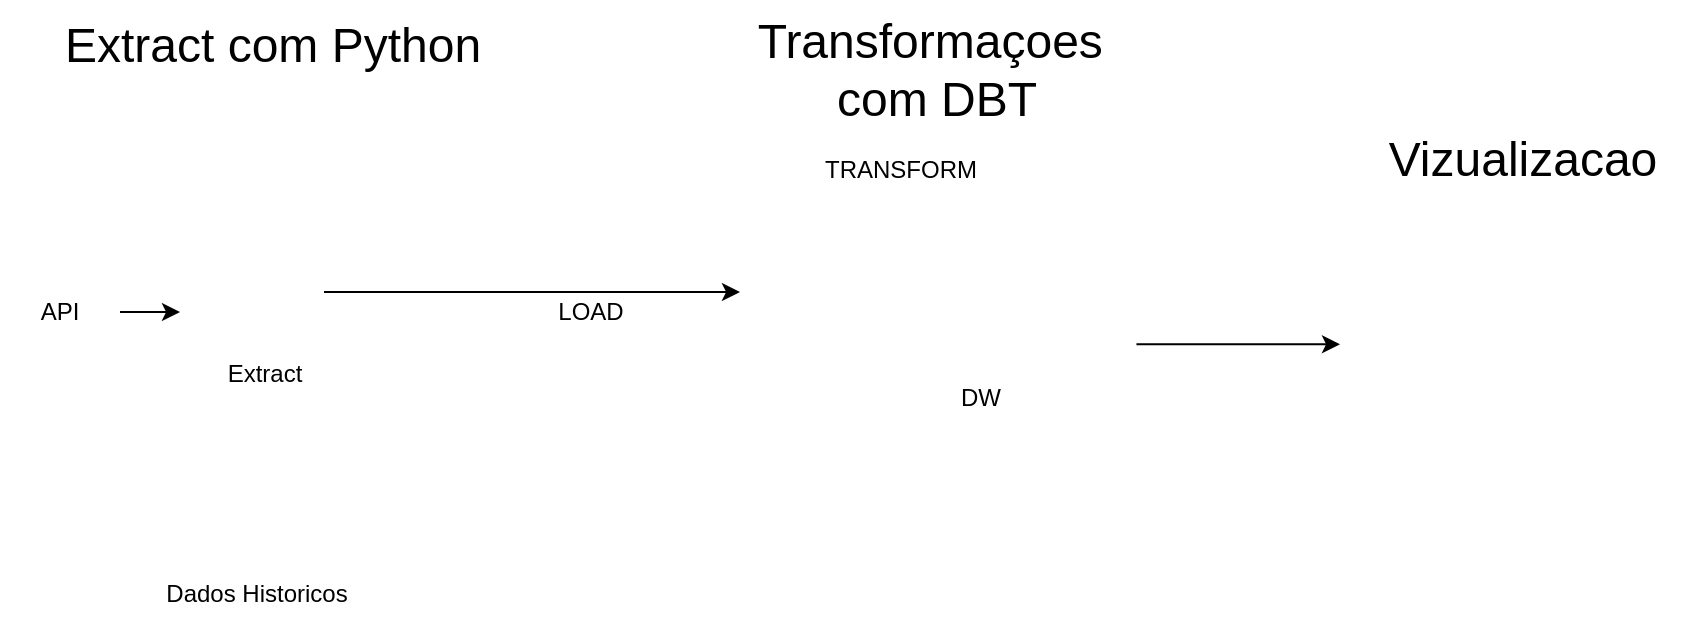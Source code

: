 <mxfile version="24.4.0" type="device">
  <diagram name="Página-1" id="Tr3iz-lXDCAHxjE_kvpH">
    <mxGraphModel dx="1290" dy="522" grid="1" gridSize="10" guides="1" tooltips="1" connect="1" arrows="1" fold="1" page="1" pageScale="1" pageWidth="850" pageHeight="1100" math="0" shadow="0">
      <root>
        <mxCell id="0" />
        <mxCell id="1" parent="0" />
        <mxCell id="x70oRUMod4bwSfDLK-dq-11" style="edgeStyle=orthogonalEdgeStyle;rounded=0;orthogonalLoop=1;jettySize=auto;html=1;" edge="1" parent="1" source="x70oRUMod4bwSfDLK-dq-1">
          <mxGeometry relative="1" as="geometry">
            <mxPoint x="410" y="156" as="targetPoint" />
          </mxGeometry>
        </mxCell>
        <mxCell id="x70oRUMod4bwSfDLK-dq-1" value="" style="shape=image;verticalLabelPosition=bottom;labelBackgroundColor=default;verticalAlign=top;aspect=fixed;imageAspect=0;image=https://cdn-icons-png.flaticon.com/512/4370/4370758.png;" vertex="1" parent="1">
          <mxGeometry x="150" y="130" width="52" height="52" as="geometry" />
        </mxCell>
        <mxCell id="x70oRUMod4bwSfDLK-dq-2" value="Extract" style="text;html=1;align=center;verticalAlign=middle;resizable=0;points=[];autosize=1;strokeColor=none;fillColor=none;" vertex="1" parent="1">
          <mxGeometry x="142" y="182" width="60" height="30" as="geometry" />
        </mxCell>
        <mxCell id="x70oRUMod4bwSfDLK-dq-3" value="" style="shape=image;verticalLabelPosition=bottom;labelBackgroundColor=default;verticalAlign=top;aspect=fixed;imageAspect=0;image=https://cdn-icons-png.flaticon.com/512/8242/8242984.png;" vertex="1" parent="1">
          <mxGeometry x="142" y="240" width="52" height="52" as="geometry" />
        </mxCell>
        <mxCell id="x70oRUMod4bwSfDLK-dq-4" value="Dados Historicos" style="text;html=1;align=center;verticalAlign=middle;resizable=0;points=[];autosize=1;strokeColor=none;fillColor=none;" vertex="1" parent="1">
          <mxGeometry x="113" y="292" width="110" height="30" as="geometry" />
        </mxCell>
        <mxCell id="x70oRUMod4bwSfDLK-dq-5" value="&lt;font style=&quot;font-size: 24px;&quot;&gt;Extract com Python&lt;/font&gt;&lt;div&gt;&lt;br&gt;&lt;/div&gt;" style="text;html=1;align=center;verticalAlign=middle;resizable=0;points=[];autosize=1;strokeColor=none;fillColor=none;" vertex="1" parent="1">
          <mxGeometry x="61" y="10.0" width="230" height="60" as="geometry" />
        </mxCell>
        <mxCell id="x70oRUMod4bwSfDLK-dq-6" value="" style="shape=image;verticalLabelPosition=bottom;labelBackgroundColor=default;verticalAlign=top;aspect=fixed;imageAspect=0;image=https://miro.medium.com/v2/resize:fit:1200/0*1G9TmNdZsiH6Khmf.png;" vertex="1" parent="1">
          <mxGeometry x="408.22" y="80" width="170" height="85" as="geometry" />
        </mxCell>
        <mxCell id="x70oRUMod4bwSfDLK-dq-7" value="&lt;div&gt;&lt;span style=&quot;font-size: 24px;&quot;&gt;Transformaçoes&amp;nbsp;&lt;/span&gt;&lt;/div&gt;&lt;div&gt;&lt;span style=&quot;font-size: 24px;&quot;&gt;com DBT&lt;/span&gt;&lt;/div&gt;" style="text;html=1;align=center;verticalAlign=middle;resizable=0;points=[];autosize=1;strokeColor=none;fillColor=none;" vertex="1" parent="1">
          <mxGeometry x="408.22" y="10.0" width="200" height="70" as="geometry" />
        </mxCell>
        <mxCell id="x70oRUMod4bwSfDLK-dq-10" style="edgeStyle=orthogonalEdgeStyle;rounded=0;orthogonalLoop=1;jettySize=auto;html=1;" edge="1" parent="1" source="x70oRUMod4bwSfDLK-dq-8">
          <mxGeometry relative="1" as="geometry">
            <mxPoint x="130" y="166" as="targetPoint" />
          </mxGeometry>
        </mxCell>
        <mxCell id="x70oRUMod4bwSfDLK-dq-8" value="API" style="text;strokeColor=none;align=center;fillColor=none;html=1;verticalAlign=middle;whiteSpace=wrap;rounded=0;" vertex="1" parent="1">
          <mxGeometry x="40" y="151" width="60" height="30" as="geometry" />
        </mxCell>
        <mxCell id="x70oRUMod4bwSfDLK-dq-21" style="edgeStyle=orthogonalEdgeStyle;rounded=0;orthogonalLoop=1;jettySize=auto;html=1;" edge="1" parent="1" source="x70oRUMod4bwSfDLK-dq-13">
          <mxGeometry relative="1" as="geometry">
            <mxPoint x="710" y="182.13" as="targetPoint" />
          </mxGeometry>
        </mxCell>
        <mxCell id="x70oRUMod4bwSfDLK-dq-13" value="" style="shape=image;verticalLabelPosition=bottom;labelBackgroundColor=default;verticalAlign=top;aspect=fixed;imageAspect=0;image=https://miro.medium.com/v2/resize:fit:610/1*lZrXmWJRDLqIImJThs5Lrw.png;" vertex="1" parent="1">
          <mxGeometry x="424.65" y="140" width="183.57" height="84.26" as="geometry" />
        </mxCell>
        <mxCell id="x70oRUMod4bwSfDLK-dq-14" value="LOAD" style="text;html=1;align=center;verticalAlign=middle;resizable=0;points=[];autosize=1;strokeColor=none;fillColor=none;" vertex="1" parent="1">
          <mxGeometry x="305" y="151" width="60" height="30" as="geometry" />
        </mxCell>
        <mxCell id="x70oRUMod4bwSfDLK-dq-16" value="TRANSFORM" style="text;html=1;align=center;verticalAlign=middle;resizable=0;points=[];autosize=1;strokeColor=none;fillColor=none;" vertex="1" parent="1">
          <mxGeometry x="440" y="80" width="100" height="30" as="geometry" />
        </mxCell>
        <mxCell id="x70oRUMod4bwSfDLK-dq-17" value="" style="shape=image;verticalLabelPosition=bottom;labelBackgroundColor=default;verticalAlign=top;aspect=fixed;imageAspect=0;image=https://upload.wikimedia.org/wikipedia/commons/7/77/Streamlit-logo-primary-colormark-darktext.png;" vertex="1" parent="1">
          <mxGeometry x="730" y="123.67" width="151" height="88.33" as="geometry" />
        </mxCell>
        <mxCell id="x70oRUMod4bwSfDLK-dq-20" value="DW" style="text;html=1;align=center;verticalAlign=middle;resizable=0;points=[];autosize=1;strokeColor=none;fillColor=none;" vertex="1" parent="1">
          <mxGeometry x="510" y="194.26" width="40" height="30" as="geometry" />
        </mxCell>
        <mxCell id="x70oRUMod4bwSfDLK-dq-22" value="&lt;div&gt;&lt;span style=&quot;font-size: 24px;&quot;&gt;Vizualizacao&lt;/span&gt;&lt;/div&gt;" style="text;html=1;align=center;verticalAlign=middle;resizable=0;points=[];autosize=1;strokeColor=none;fillColor=none;" vertex="1" parent="1">
          <mxGeometry x="721" y="70" width="160" height="40" as="geometry" />
        </mxCell>
      </root>
    </mxGraphModel>
  </diagram>
</mxfile>
